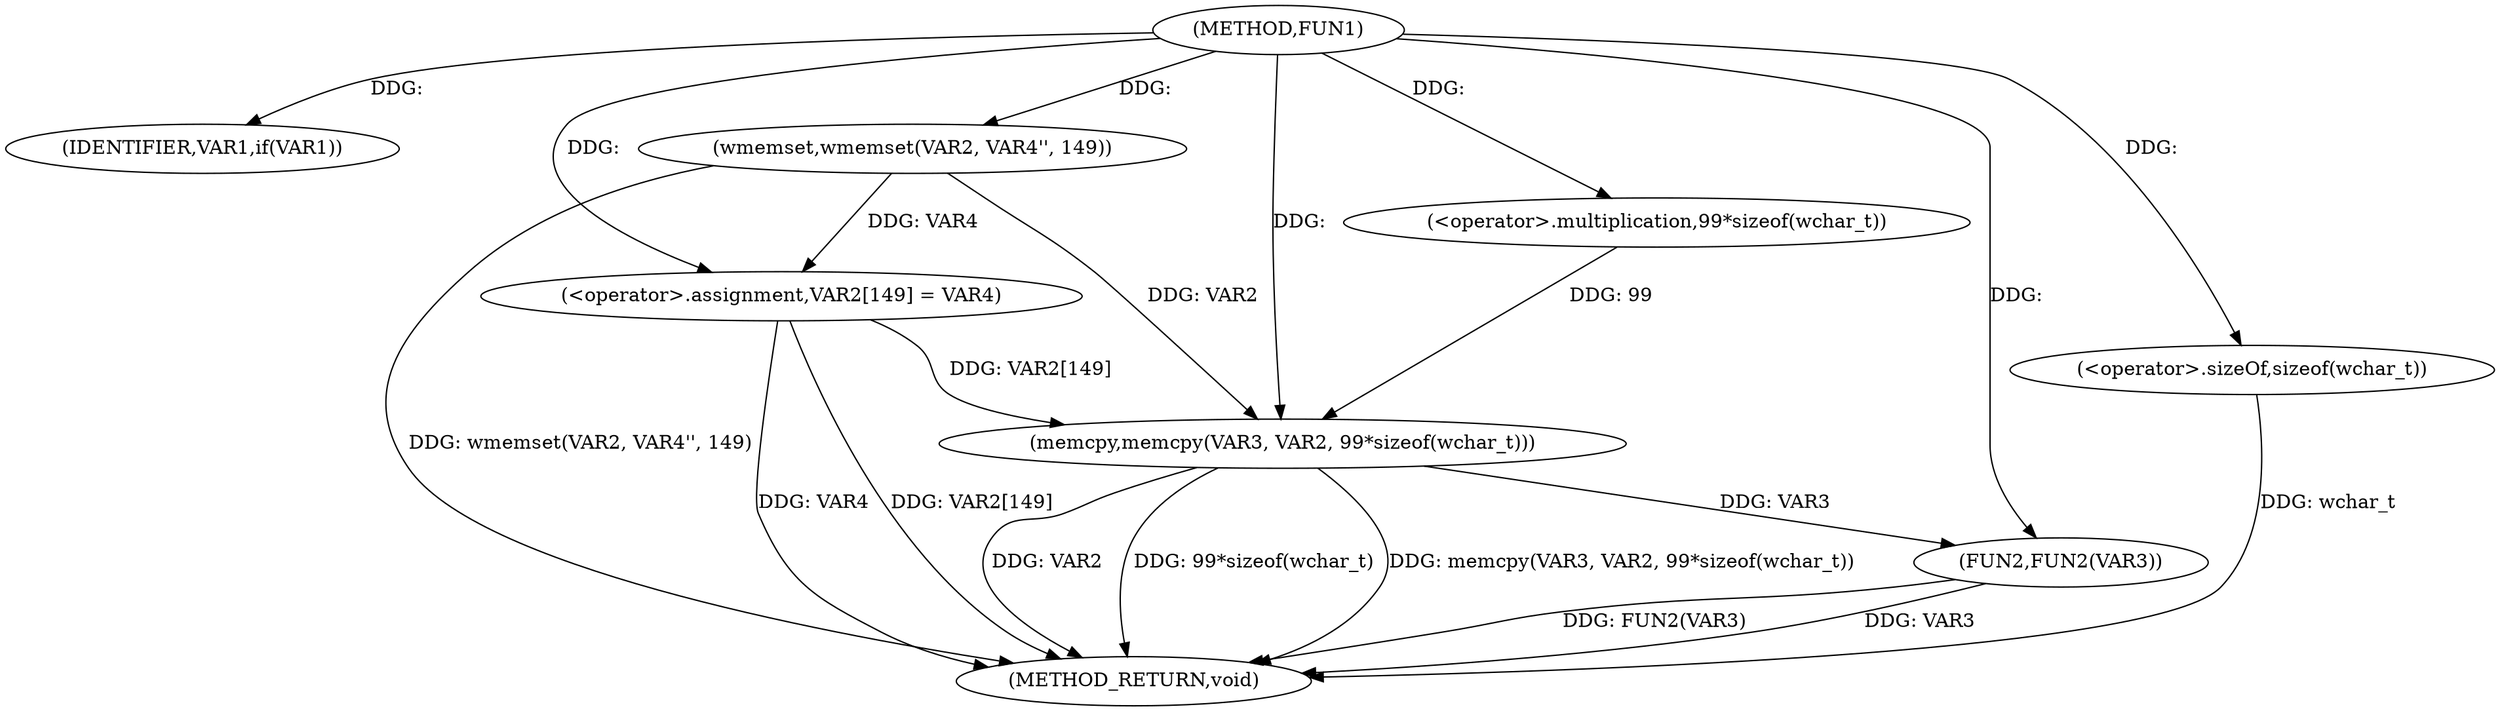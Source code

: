 digraph FUN1 {  
"1000100" [label = "(METHOD,FUN1)" ]
"1000126" [label = "(METHOD_RETURN,void)" ]
"1000103" [label = "(IDENTIFIER,VAR1,if(VAR1))" ]
"1000108" [label = "(wmemset,wmemset(VAR2, VAR4'', 149))" ]
"1000112" [label = "(<operator>.assignment,VAR2[149] = VAR4)" ]
"1000117" [label = "(memcpy,memcpy(VAR3, VAR2, 99*sizeof(wchar_t)))" ]
"1000120" [label = "(<operator>.multiplication,99*sizeof(wchar_t))" ]
"1000122" [label = "(<operator>.sizeOf,sizeof(wchar_t))" ]
"1000124" [label = "(FUN2,FUN2(VAR3))" ]
  "1000117" -> "1000126"  [ label = "DDG: memcpy(VAR3, VAR2, 99*sizeof(wchar_t))"] 
  "1000124" -> "1000126"  [ label = "DDG: VAR3"] 
  "1000108" -> "1000126"  [ label = "DDG: wmemset(VAR2, VAR4'', 149)"] 
  "1000122" -> "1000126"  [ label = "DDG: wchar_t"] 
  "1000117" -> "1000126"  [ label = "DDG: VAR2"] 
  "1000112" -> "1000126"  [ label = "DDG: VAR4"] 
  "1000124" -> "1000126"  [ label = "DDG: FUN2(VAR3)"] 
  "1000112" -> "1000126"  [ label = "DDG: VAR2[149]"] 
  "1000117" -> "1000126"  [ label = "DDG: 99*sizeof(wchar_t)"] 
  "1000100" -> "1000103"  [ label = "DDG: "] 
  "1000100" -> "1000108"  [ label = "DDG: "] 
  "1000108" -> "1000112"  [ label = "DDG: VAR4"] 
  "1000100" -> "1000112"  [ label = "DDG: "] 
  "1000100" -> "1000117"  [ label = "DDG: "] 
  "1000112" -> "1000117"  [ label = "DDG: VAR2[149]"] 
  "1000108" -> "1000117"  [ label = "DDG: VAR2"] 
  "1000120" -> "1000117"  [ label = "DDG: 99"] 
  "1000100" -> "1000120"  [ label = "DDG: "] 
  "1000100" -> "1000122"  [ label = "DDG: "] 
  "1000117" -> "1000124"  [ label = "DDG: VAR3"] 
  "1000100" -> "1000124"  [ label = "DDG: "] 
}
